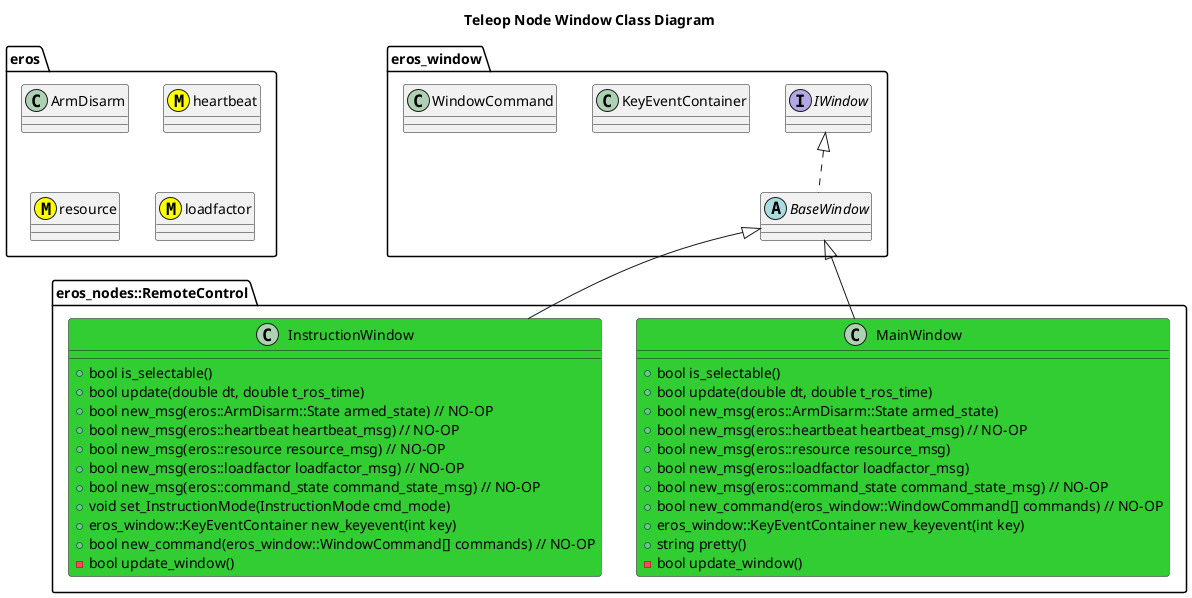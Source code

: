 @startuml
title Teleop Node Window Class Diagram
package eros {
    class ArmDisarm
    class heartbeat <<(M,#FFFF00)>>
    class resource <<(M,#FFFF00)>>
    class loadfactor <<(M,#FFFF00)>>
}
package eros_window {
    interface IWindow
    abstract BaseWindow
    IWindow <|.. BaseWindow
    class KeyEventContainer
    class WindowCommand
}
package eros_nodes::RemoteControl {
    class MainWindow #LimeGreen {
        +bool is_selectable()
        +bool update(double dt, double t_ros_time)
        +bool new_msg(eros::ArmDisarm::State armed_state)
        +bool new_msg(eros::heartbeat heartbeat_msg) // NO-OP
        +bool new_msg(eros::resource resource_msg)
        +bool new_msg(eros::loadfactor loadfactor_msg)
        +bool new_msg(eros::command_state command_state_msg) // NO-OP
        +bool new_command(eros_window::WindowCommand[] commands) // NO-OP
        +eros_window::KeyEventContainer new_keyevent(int key)
        +string pretty()
        -bool update_window()

    }
    BaseWindow <|-- MainWindow
    class InstructionWindow #LimeGreen {
        +bool is_selectable()
        +bool update(double dt, double t_ros_time)
        +bool new_msg(eros::ArmDisarm::State armed_state) // NO-OP
        +bool new_msg(eros::heartbeat heartbeat_msg) // NO-OP
        +bool new_msg(eros::resource resource_msg) // NO-OP
        +bool new_msg(eros::loadfactor loadfactor_msg) // NO-OP
        +bool new_msg(eros::command_state command_state_msg) // NO-OP
        +void set_InstructionMode(InstructionMode cmd_mode)
        +eros_window::KeyEventContainer new_keyevent(int key)
        +bool new_command(eros_window::WindowCommand[] commands) // NO-OP
        -bool update_window()
        
    }
    BaseWindow <|-- InstructionWindow
}
@enduml